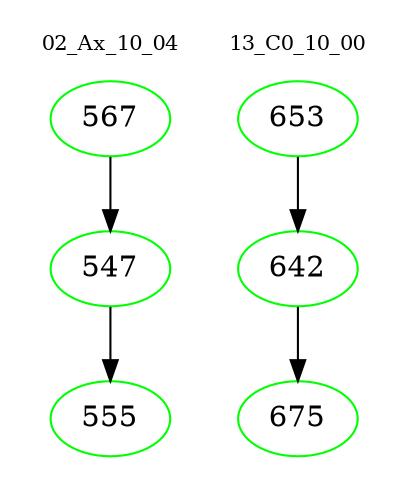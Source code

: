 digraph{
subgraph cluster_0 {
color = white
label = "02_Ax_10_04";
fontsize=10;
T0_567 [label="567", color="green"]
T0_567 -> T0_547 [color="black"]
T0_547 [label="547", color="green"]
T0_547 -> T0_555 [color="black"]
T0_555 [label="555", color="green"]
}
subgraph cluster_1 {
color = white
label = "13_C0_10_00";
fontsize=10;
T1_653 [label="653", color="green"]
T1_653 -> T1_642 [color="black"]
T1_642 [label="642", color="green"]
T1_642 -> T1_675 [color="black"]
T1_675 [label="675", color="green"]
}
}
